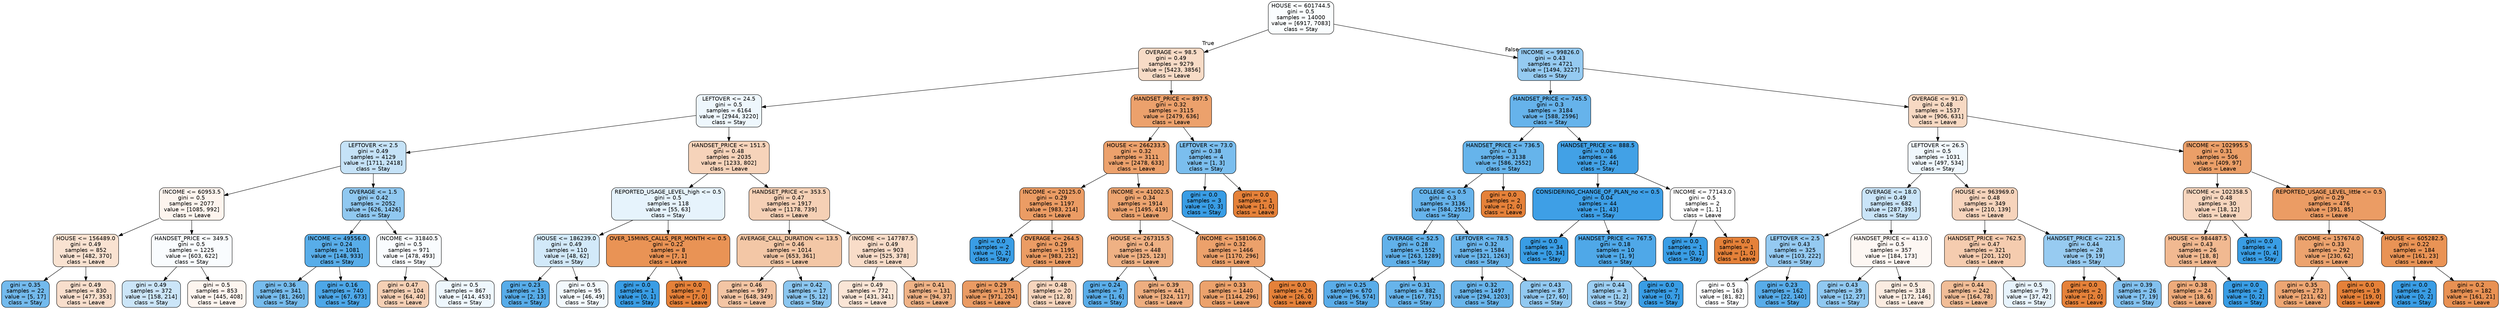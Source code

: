 digraph Tree {
node [shape=box, style="filled, rounded", color="black", fontname="helvetica"] ;
edge [fontname="helvetica"] ;
0 [label="HOUSE <= 601744.5\ngini = 0.5\nsamples = 14000\nvalue = [6917, 7083]\nclass = Stay", fillcolor="#fafdfe"] ;
1 [label="OVERAGE <= 98.5\ngini = 0.49\nsamples = 9279\nvalue = [5423, 3856]\nclass = Leave", fillcolor="#f7dbc6"] ;
0 -> 1 [labeldistance=2.5, labelangle=45, headlabel="True"] ;
2 [label="LEFTOVER <= 24.5\ngini = 0.5\nsamples = 6164\nvalue = [2944, 3220]\nclass = Stay", fillcolor="#eef7fd"] ;
1 -> 2 ;
3 [label="LEFTOVER <= 2.5\ngini = 0.49\nsamples = 4129\nvalue = [1711, 2418]\nclass = Stay", fillcolor="#c5e2f7"] ;
2 -> 3 ;
4 [label="INCOME <= 60953.5\ngini = 0.5\nsamples = 2077\nvalue = [1085, 992]\nclass = Leave", fillcolor="#fdf4ee"] ;
3 -> 4 ;
5 [label="HOUSE <= 156489.0\ngini = 0.49\nsamples = 852\nvalue = [482, 370]\nclass = Leave", fillcolor="#f9e2d1"] ;
4 -> 5 ;
6 [label="gini = 0.35\nsamples = 22\nvalue = [5, 17]\nclass = Stay", fillcolor="#73baed"] ;
5 -> 6 ;
7 [label="gini = 0.49\nsamples = 830\nvalue = [477, 353]\nclass = Leave", fillcolor="#f8decc"] ;
5 -> 7 ;
8 [label="HANDSET_PRICE <= 349.5\ngini = 0.5\nsamples = 1225\nvalue = [603, 622]\nclass = Stay", fillcolor="#f9fcfe"] ;
4 -> 8 ;
9 [label="gini = 0.49\nsamples = 372\nvalue = [158, 214]\nclass = Stay", fillcolor="#cbe5f8"] ;
8 -> 9 ;
10 [label="gini = 0.5\nsamples = 853\nvalue = [445, 408]\nclass = Leave", fillcolor="#fdf5ef"] ;
8 -> 10 ;
11 [label="OVERAGE <= 1.5\ngini = 0.42\nsamples = 2052\nvalue = [626, 1426]\nclass = Stay", fillcolor="#90c8f0"] ;
3 -> 11 ;
12 [label="INCOME <= 49556.0\ngini = 0.24\nsamples = 1081\nvalue = [148, 933]\nclass = Stay", fillcolor="#58ade9"] ;
11 -> 12 ;
13 [label="gini = 0.36\nsamples = 341\nvalue = [81, 260]\nclass = Stay", fillcolor="#77bced"] ;
12 -> 13 ;
14 [label="gini = 0.16\nsamples = 740\nvalue = [67, 673]\nclass = Stay", fillcolor="#4da7e8"] ;
12 -> 14 ;
15 [label="INCOME <= 31840.5\ngini = 0.5\nsamples = 971\nvalue = [478, 493]\nclass = Stay", fillcolor="#f9fcfe"] ;
11 -> 15 ;
16 [label="gini = 0.47\nsamples = 104\nvalue = [64, 40]\nclass = Leave", fillcolor="#f5d0b5"] ;
15 -> 16 ;
17 [label="gini = 0.5\nsamples = 867\nvalue = [414, 453]\nclass = Stay", fillcolor="#eef7fd"] ;
15 -> 17 ;
18 [label="HANDSET_PRICE <= 151.5\ngini = 0.48\nsamples = 2035\nvalue = [1233, 802]\nclass = Leave", fillcolor="#f6d3ba"] ;
2 -> 18 ;
19 [label="REPORTED_USAGE_LEVEL_high <= 0.5\ngini = 0.5\nsamples = 118\nvalue = [55, 63]\nclass = Stay", fillcolor="#e6f3fc"] ;
18 -> 19 ;
20 [label="HOUSE <= 186239.0\ngini = 0.49\nsamples = 110\nvalue = [48, 62]\nclass = Stay", fillcolor="#d2e9f9"] ;
19 -> 20 ;
21 [label="gini = 0.23\nsamples = 15\nvalue = [2, 13]\nclass = Stay", fillcolor="#57ace9"] ;
20 -> 21 ;
22 [label="gini = 0.5\nsamples = 95\nvalue = [46, 49]\nclass = Stay", fillcolor="#f3f9fd"] ;
20 -> 22 ;
23 [label="OVER_15MINS_CALLS_PER_MONTH <= 0.5\ngini = 0.22\nsamples = 8\nvalue = [7, 1]\nclass = Leave", fillcolor="#e99355"] ;
19 -> 23 ;
24 [label="gini = 0.0\nsamples = 1\nvalue = [0, 1]\nclass = Stay", fillcolor="#399de5"] ;
23 -> 24 ;
25 [label="gini = 0.0\nsamples = 7\nvalue = [7, 0]\nclass = Leave", fillcolor="#e58139"] ;
23 -> 25 ;
26 [label="HANDSET_PRICE <= 353.5\ngini = 0.47\nsamples = 1917\nvalue = [1178, 739]\nclass = Leave", fillcolor="#f5d0b5"] ;
18 -> 26 ;
27 [label="AVERAGE_CALL_DURATION <= 13.5\ngini = 0.46\nsamples = 1014\nvalue = [653, 361]\nclass = Leave", fillcolor="#f3c7a6"] ;
26 -> 27 ;
28 [label="gini = 0.46\nsamples = 997\nvalue = [648, 349]\nclass = Leave", fillcolor="#f3c5a4"] ;
27 -> 28 ;
29 [label="gini = 0.42\nsamples = 17\nvalue = [5, 12]\nclass = Stay", fillcolor="#8bc6f0"] ;
27 -> 29 ;
30 [label="INCOME <= 147787.5\ngini = 0.49\nsamples = 903\nvalue = [525, 378]\nclass = Leave", fillcolor="#f8dcc8"] ;
26 -> 30 ;
31 [label="gini = 0.49\nsamples = 772\nvalue = [431, 341]\nclass = Leave", fillcolor="#fae5d6"] ;
30 -> 31 ;
32 [label="gini = 0.41\nsamples = 131\nvalue = [94, 37]\nclass = Leave", fillcolor="#efb387"] ;
30 -> 32 ;
33 [label="HANDSET_PRICE <= 897.5\ngini = 0.32\nsamples = 3115\nvalue = [2479, 636]\nclass = Leave", fillcolor="#eca16c"] ;
1 -> 33 ;
34 [label="HOUSE <= 266233.5\ngini = 0.32\nsamples = 3111\nvalue = [2478, 633]\nclass = Leave", fillcolor="#eca16c"] ;
33 -> 34 ;
35 [label="INCOME <= 20125.0\ngini = 0.29\nsamples = 1197\nvalue = [983, 214]\nclass = Leave", fillcolor="#eb9c64"] ;
34 -> 35 ;
36 [label="gini = 0.0\nsamples = 2\nvalue = [0, 2]\nclass = Stay", fillcolor="#399de5"] ;
35 -> 36 ;
37 [label="OVERAGE <= 264.5\ngini = 0.29\nsamples = 1195\nvalue = [983, 212]\nclass = Leave", fillcolor="#eb9c64"] ;
35 -> 37 ;
38 [label="gini = 0.29\nsamples = 1175\nvalue = [971, 204]\nclass = Leave", fillcolor="#ea9b63"] ;
37 -> 38 ;
39 [label="gini = 0.48\nsamples = 20\nvalue = [12, 8]\nclass = Leave", fillcolor="#f6d5bd"] ;
37 -> 39 ;
40 [label="INCOME <= 41002.5\ngini = 0.34\nsamples = 1914\nvalue = [1495, 419]\nclass = Leave", fillcolor="#eca470"] ;
34 -> 40 ;
41 [label="HOUSE <= 267315.5\ngini = 0.4\nsamples = 448\nvalue = [325, 123]\nclass = Leave", fillcolor="#efb184"] ;
40 -> 41 ;
42 [label="gini = 0.24\nsamples = 7\nvalue = [1, 6]\nclass = Stay", fillcolor="#5aade9"] ;
41 -> 42 ;
43 [label="gini = 0.39\nsamples = 441\nvalue = [324, 117]\nclass = Leave", fillcolor="#eeae80"] ;
41 -> 43 ;
44 [label="INCOME <= 158106.0\ngini = 0.32\nsamples = 1466\nvalue = [1170, 296]\nclass = Leave", fillcolor="#eca16b"] ;
40 -> 44 ;
45 [label="gini = 0.33\nsamples = 1440\nvalue = [1144, 296]\nclass = Leave", fillcolor="#eca26c"] ;
44 -> 45 ;
46 [label="gini = 0.0\nsamples = 26\nvalue = [26, 0]\nclass = Leave", fillcolor="#e58139"] ;
44 -> 46 ;
47 [label="LEFTOVER <= 73.0\ngini = 0.38\nsamples = 4\nvalue = [1, 3]\nclass = Stay", fillcolor="#7bbeee"] ;
33 -> 47 ;
48 [label="gini = 0.0\nsamples = 3\nvalue = [0, 3]\nclass = Stay", fillcolor="#399de5"] ;
47 -> 48 ;
49 [label="gini = 0.0\nsamples = 1\nvalue = [1, 0]\nclass = Leave", fillcolor="#e58139"] ;
47 -> 49 ;
50 [label="INCOME <= 99826.0\ngini = 0.43\nsamples = 4721\nvalue = [1494, 3227]\nclass = Stay", fillcolor="#95caf1"] ;
0 -> 50 [labeldistance=2.5, labelangle=-45, headlabel="False"] ;
51 [label="HANDSET_PRICE <= 745.5\ngini = 0.3\nsamples = 3184\nvalue = [588, 2596]\nclass = Stay", fillcolor="#66b3eb"] ;
50 -> 51 ;
52 [label="HANDSET_PRICE <= 736.5\ngini = 0.3\nsamples = 3138\nvalue = [586, 2552]\nclass = Stay", fillcolor="#66b4eb"] ;
51 -> 52 ;
53 [label="COLLEGE <= 0.5\ngini = 0.3\nsamples = 3136\nvalue = [584, 2552]\nclass = Stay", fillcolor="#66b3eb"] ;
52 -> 53 ;
54 [label="OVERAGE <= 52.5\ngini = 0.28\nsamples = 1552\nvalue = [263, 1289]\nclass = Stay", fillcolor="#61b1ea"] ;
53 -> 54 ;
55 [label="gini = 0.25\nsamples = 670\nvalue = [96, 574]\nclass = Stay", fillcolor="#5aade9"] ;
54 -> 55 ;
56 [label="gini = 0.31\nsamples = 882\nvalue = [167, 715]\nclass = Stay", fillcolor="#67b4eb"] ;
54 -> 56 ;
57 [label="LEFTOVER <= 78.5\ngini = 0.32\nsamples = 1584\nvalue = [321, 1263]\nclass = Stay", fillcolor="#6bb6ec"] ;
53 -> 57 ;
58 [label="gini = 0.32\nsamples = 1497\nvalue = [294, 1203]\nclass = Stay", fillcolor="#69b5eb"] ;
57 -> 58 ;
59 [label="gini = 0.43\nsamples = 87\nvalue = [27, 60]\nclass = Stay", fillcolor="#92c9f1"] ;
57 -> 59 ;
60 [label="gini = 0.0\nsamples = 2\nvalue = [2, 0]\nclass = Leave", fillcolor="#e58139"] ;
52 -> 60 ;
61 [label="HANDSET_PRICE <= 888.5\ngini = 0.08\nsamples = 46\nvalue = [2, 44]\nclass = Stay", fillcolor="#42a1e6"] ;
51 -> 61 ;
62 [label="CONSIDERING_CHANGE_OF_PLAN_no <= 0.5\ngini = 0.04\nsamples = 44\nvalue = [1, 43]\nclass = Stay", fillcolor="#3e9fe6"] ;
61 -> 62 ;
63 [label="gini = 0.0\nsamples = 34\nvalue = [0, 34]\nclass = Stay", fillcolor="#399de5"] ;
62 -> 63 ;
64 [label="HANDSET_PRICE <= 767.5\ngini = 0.18\nsamples = 10\nvalue = [1, 9]\nclass = Stay", fillcolor="#4fa8e8"] ;
62 -> 64 ;
65 [label="gini = 0.44\nsamples = 3\nvalue = [1, 2]\nclass = Stay", fillcolor="#9ccef2"] ;
64 -> 65 ;
66 [label="gini = 0.0\nsamples = 7\nvalue = [0, 7]\nclass = Stay", fillcolor="#399de5"] ;
64 -> 66 ;
67 [label="INCOME <= 77143.0\ngini = 0.5\nsamples = 2\nvalue = [1, 1]\nclass = Leave", fillcolor="#ffffff"] ;
61 -> 67 ;
68 [label="gini = 0.0\nsamples = 1\nvalue = [0, 1]\nclass = Stay", fillcolor="#399de5"] ;
67 -> 68 ;
69 [label="gini = 0.0\nsamples = 1\nvalue = [1, 0]\nclass = Leave", fillcolor="#e58139"] ;
67 -> 69 ;
70 [label="OVERAGE <= 91.0\ngini = 0.48\nsamples = 1537\nvalue = [906, 631]\nclass = Leave", fillcolor="#f7d9c3"] ;
50 -> 70 ;
71 [label="LEFTOVER <= 26.5\ngini = 0.5\nsamples = 1031\nvalue = [497, 534]\nclass = Stay", fillcolor="#f1f8fd"] ;
70 -> 71 ;
72 [label="OVERAGE <= 18.0\ngini = 0.49\nsamples = 682\nvalue = [287, 395]\nclass = Stay", fillcolor="#c9e4f8"] ;
71 -> 72 ;
73 [label="LEFTOVER <= 2.5\ngini = 0.43\nsamples = 325\nvalue = [103, 222]\nclass = Stay", fillcolor="#95caf1"] ;
72 -> 73 ;
74 [label="gini = 0.5\nsamples = 163\nvalue = [81, 82]\nclass = Stay", fillcolor="#fdfeff"] ;
73 -> 74 ;
75 [label="gini = 0.23\nsamples = 162\nvalue = [22, 140]\nclass = Stay", fillcolor="#58ace9"] ;
73 -> 75 ;
76 [label="HANDSET_PRICE <= 413.0\ngini = 0.5\nsamples = 357\nvalue = [184, 173]\nclass = Leave", fillcolor="#fdf7f3"] ;
72 -> 76 ;
77 [label="gini = 0.43\nsamples = 39\nvalue = [12, 27]\nclass = Stay", fillcolor="#91c9f1"] ;
76 -> 77 ;
78 [label="gini = 0.5\nsamples = 318\nvalue = [172, 146]\nclass = Leave", fillcolor="#fbece1"] ;
76 -> 78 ;
79 [label="HOUSE <= 963969.0\ngini = 0.48\nsamples = 349\nvalue = [210, 139]\nclass = Leave", fillcolor="#f6d4bc"] ;
71 -> 79 ;
80 [label="HANDSET_PRICE <= 762.5\ngini = 0.47\nsamples = 321\nvalue = [201, 120]\nclass = Leave", fillcolor="#f5ccaf"] ;
79 -> 80 ;
81 [label="gini = 0.44\nsamples = 242\nvalue = [164, 78]\nclass = Leave", fillcolor="#f1bd97"] ;
80 -> 81 ;
82 [label="gini = 0.5\nsamples = 79\nvalue = [37, 42]\nclass = Stay", fillcolor="#e7f3fc"] ;
80 -> 82 ;
83 [label="HANDSET_PRICE <= 221.5\ngini = 0.44\nsamples = 28\nvalue = [9, 19]\nclass = Stay", fillcolor="#97cbf1"] ;
79 -> 83 ;
84 [label="gini = 0.0\nsamples = 2\nvalue = [2, 0]\nclass = Leave", fillcolor="#e58139"] ;
83 -> 84 ;
85 [label="gini = 0.39\nsamples = 26\nvalue = [7, 19]\nclass = Stay", fillcolor="#82c1ef"] ;
83 -> 85 ;
86 [label="INCOME <= 102995.5\ngini = 0.31\nsamples = 506\nvalue = [409, 97]\nclass = Leave", fillcolor="#eb9f68"] ;
70 -> 86 ;
87 [label="INCOME <= 102358.5\ngini = 0.48\nsamples = 30\nvalue = [18, 12]\nclass = Leave", fillcolor="#f6d5bd"] ;
86 -> 87 ;
88 [label="HOUSE <= 984487.5\ngini = 0.43\nsamples = 26\nvalue = [18, 8]\nclass = Leave", fillcolor="#f1b991"] ;
87 -> 88 ;
89 [label="gini = 0.38\nsamples = 24\nvalue = [18, 6]\nclass = Leave", fillcolor="#eeab7b"] ;
88 -> 89 ;
90 [label="gini = 0.0\nsamples = 2\nvalue = [0, 2]\nclass = Stay", fillcolor="#399de5"] ;
88 -> 90 ;
91 [label="gini = 0.0\nsamples = 4\nvalue = [0, 4]\nclass = Stay", fillcolor="#399de5"] ;
87 -> 91 ;
92 [label="REPORTED_USAGE_LEVEL_little <= 0.5\ngini = 0.29\nsamples = 476\nvalue = [391, 85]\nclass = Leave", fillcolor="#eb9c64"] ;
86 -> 92 ;
93 [label="INCOME <= 157674.0\ngini = 0.33\nsamples = 292\nvalue = [230, 62]\nclass = Leave", fillcolor="#eca36e"] ;
92 -> 93 ;
94 [label="gini = 0.35\nsamples = 273\nvalue = [211, 62]\nclass = Leave", fillcolor="#eda673"] ;
93 -> 94 ;
95 [label="gini = 0.0\nsamples = 19\nvalue = [19, 0]\nclass = Leave", fillcolor="#e58139"] ;
93 -> 95 ;
96 [label="HOUSE <= 605282.5\ngini = 0.22\nsamples = 184\nvalue = [161, 23]\nclass = Leave", fillcolor="#e99355"] ;
92 -> 96 ;
97 [label="gini = 0.0\nsamples = 2\nvalue = [0, 2]\nclass = Stay", fillcolor="#399de5"] ;
96 -> 97 ;
98 [label="gini = 0.2\nsamples = 182\nvalue = [161, 21]\nclass = Leave", fillcolor="#e89153"] ;
96 -> 98 ;
}